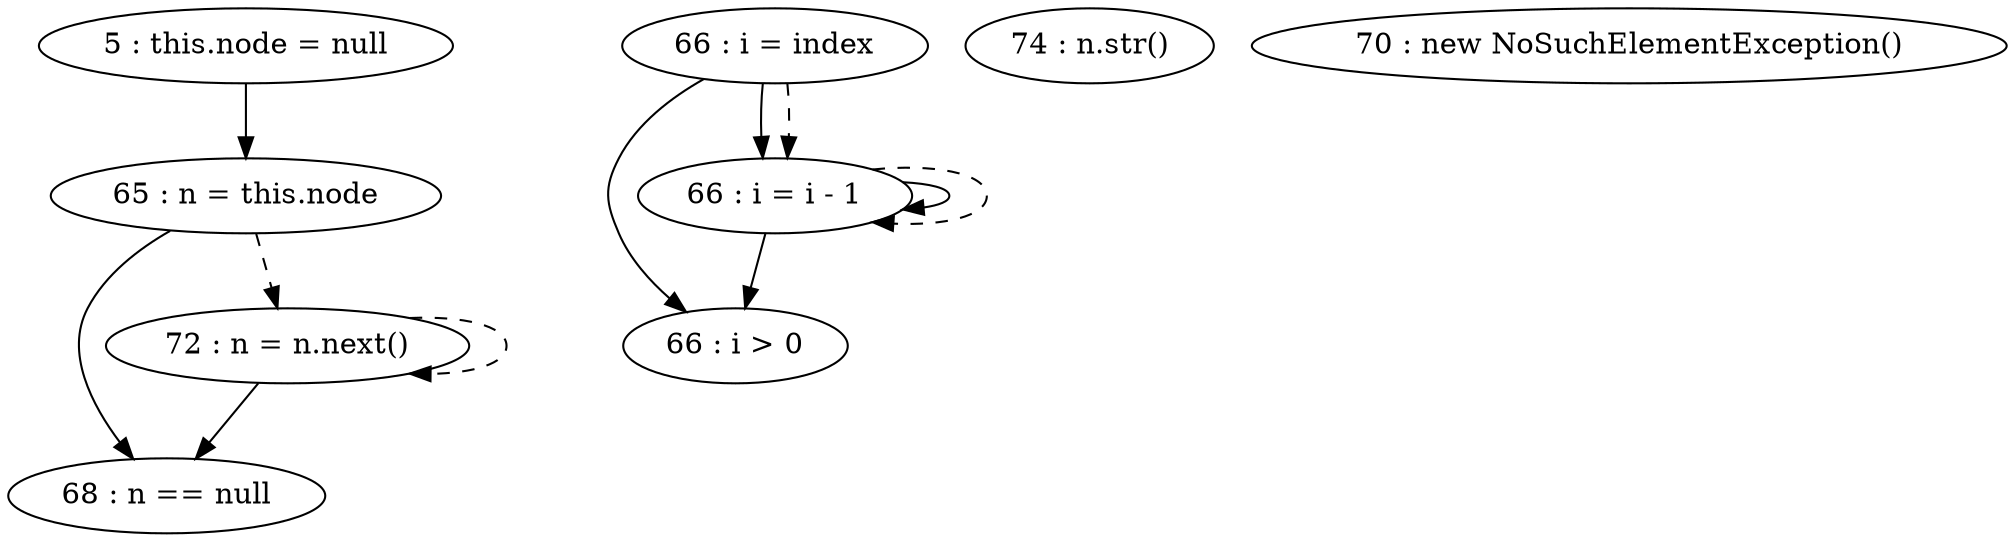 digraph G {
"5 : this.node = null"
"5 : this.node = null" -> "65 : n = this.node"
"65 : n = this.node"
"65 : n = this.node" -> "68 : n == null"
"65 : n = this.node" -> "72 : n = n.next()" [style=dashed]
"66 : i = index"
"66 : i = index" -> "66 : i > 0"
"66 : i = index" -> "66 : i = i - 1"
"66 : i = index" -> "66 : i = i - 1" [style=dashed]
"66 : i > 0"
"68 : n == null"
"74 : n.str()"
"70 : new NoSuchElementException()"
"72 : n = n.next()"
"72 : n = n.next()" -> "68 : n == null"
"72 : n = n.next()" -> "72 : n = n.next()" [style=dashed]
"66 : i = i - 1"
"66 : i = i - 1" -> "66 : i > 0"
"66 : i = i - 1" -> "66 : i = i - 1"
"66 : i = i - 1" -> "66 : i = i - 1" [style=dashed]
}